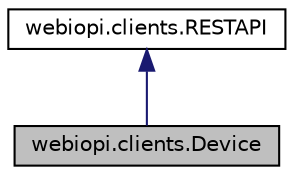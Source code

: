 digraph "webiopi.clients.Device"
{
  edge [fontname="Helvetica",fontsize="10",labelfontname="Helvetica",labelfontsize="10"];
  node [fontname="Helvetica",fontsize="10",shape=record];
  Node1 [label="webiopi.clients.Device",height=0.2,width=0.4,color="black", fillcolor="grey75", style="filled", fontcolor="black"];
  Node2 -> Node1 [dir="back",color="midnightblue",fontsize="10",style="solid",fontname="Helvetica"];
  Node2 [label="webiopi.clients.RESTAPI",height=0.2,width=0.4,color="black", fillcolor="white", style="filled",URL="$classwebiopi_1_1clients_1_1RESTAPI.html"];
}
